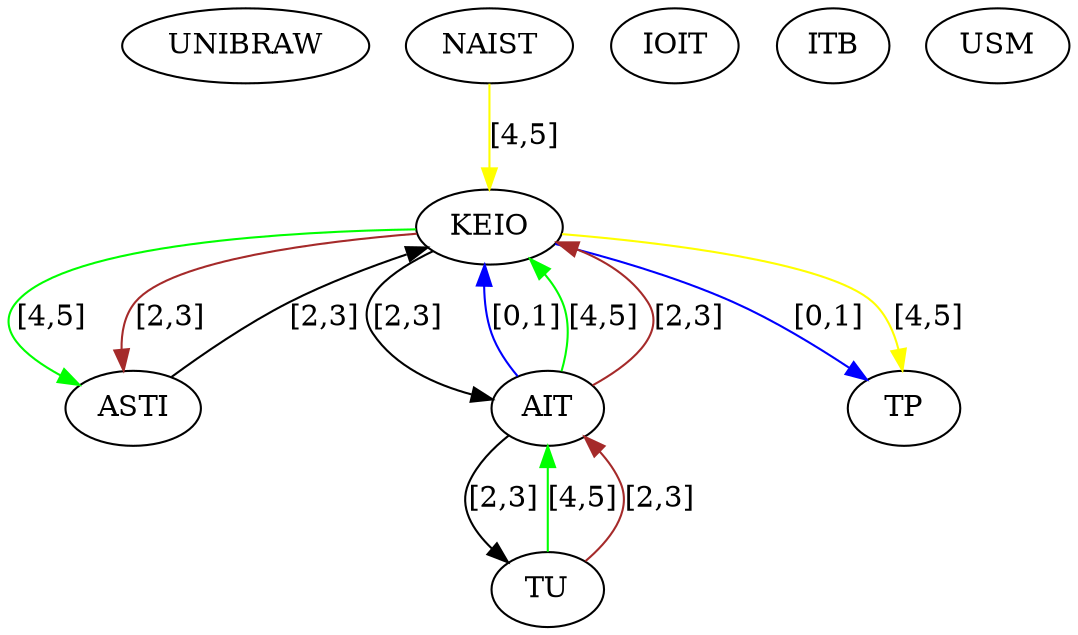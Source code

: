 digraph  {
0 [Internal=1, label=UNIBRAW];
1 [Internal=1, label=NAIST];
2 [Internal=1, label=KEIO];
3 [Internal=1, label=IOIT];
4 [Internal=1, label=ASTI];
5 [Internal=1, label=TU];
6 [Internal=1, label=AIT];
7 [Internal=1, label=ITB];
8 [Internal=1, label=TP];
9 [Internal=1, label=USM];
1 -> 2  [color=yellow, key=0, label="[4,5]"];
2 -> 8  [color=blue, key=0, label="[0,1]"];
2 -> 8  [color=yellow, key=1, label="[4,5]"];
2 -> 4  [color=green, key=0, label="[4,5]"];
2 -> 4  [color=brown, key=1, label="[2,3]"];
2 -> 6  [color=black, key=0, label="[2,3]"];
4 -> 2  [color=black, key=0, label="[2,3]"];
5 -> 6  [color=green, key=0, label="[4,5]"];
5 -> 6  [color=brown, key=1, label="[2,3]"];
6 -> 2  [color=blue, key=0, label="[0,1]"];
6 -> 2  [color=green, key=1, label="[4,5]"];
6 -> 2  [color=brown, key=2, label="[2,3]"];
6 -> 5  [color=black, key=0, label="[2,3]"];
}
